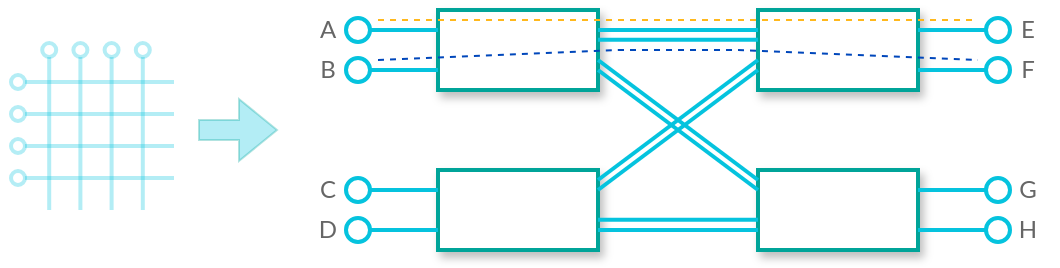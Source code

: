 <mxfile version="21.7.4" type="device">
  <diagram name="Page-1" id="3iJhMCqtSs_EPttf88cd">
    <mxGraphModel dx="912" dy="496" grid="1" gridSize="10" guides="1" tooltips="1" connect="1" arrows="1" fold="1" page="1" pageScale="1" pageWidth="850" pageHeight="1100" math="0" shadow="0">
      <root>
        <mxCell id="0" />
        <mxCell id="1" parent="0" />
        <mxCell id="t_ZIJ9nXfUMjoGaq77Y5-29" value="A" style="text;strokeColor=none;align=center;fillColor=none;html=1;verticalAlign=middle;whiteSpace=wrap;rounded=0;fontFamily=Lato;fontSource=https%3A%2F%2Ffonts.googleapis.com%2Fcss%3Ffamily%3DLato;fontColor=#666666;" parent="1" vertex="1">
          <mxGeometry x="330" y="320" width="30" height="20" as="geometry" />
        </mxCell>
        <mxCell id="t_ZIJ9nXfUMjoGaq77Y5-31" value="" style="rounded=0;whiteSpace=wrap;html=1;strokeColor=#00A499;strokeWidth=2;shadow=1;" parent="1" vertex="1">
          <mxGeometry x="400" y="320" width="80" height="40" as="geometry" />
        </mxCell>
        <mxCell id="t_ZIJ9nXfUMjoGaq77Y5-37" value="" style="endArrow=none;html=1;rounded=0;strokeWidth=2;strokeColor=#05C3DE;startArrow=oval;startFill=0;startSize=12;" parent="1" edge="1">
          <mxGeometry width="50" height="50" relative="1" as="geometry">
            <mxPoint x="360" y="330" as="sourcePoint" />
            <mxPoint x="400" y="330" as="targetPoint" />
          </mxGeometry>
        </mxCell>
        <mxCell id="t_ZIJ9nXfUMjoGaq77Y5-38" value="" style="endArrow=none;html=1;rounded=0;strokeWidth=2;strokeColor=#05C3DE;startArrow=oval;startFill=0;startSize=12;" parent="1" edge="1">
          <mxGeometry width="50" height="50" relative="1" as="geometry">
            <mxPoint x="360" y="350" as="sourcePoint" />
            <mxPoint x="400" y="350" as="targetPoint" />
          </mxGeometry>
        </mxCell>
        <mxCell id="t_ZIJ9nXfUMjoGaq77Y5-39" value="" style="rounded=0;whiteSpace=wrap;html=1;strokeColor=#00A499;strokeWidth=2;shadow=1;" parent="1" vertex="1">
          <mxGeometry x="400" y="400" width="80" height="40" as="geometry" />
        </mxCell>
        <mxCell id="t_ZIJ9nXfUMjoGaq77Y5-40" value="" style="endArrow=none;html=1;rounded=0;strokeWidth=2;strokeColor=#05C3DE;startArrow=oval;startFill=0;startSize=12;" parent="1" edge="1">
          <mxGeometry width="50" height="50" relative="1" as="geometry">
            <mxPoint x="360" y="410" as="sourcePoint" />
            <mxPoint x="400" y="410" as="targetPoint" />
          </mxGeometry>
        </mxCell>
        <mxCell id="t_ZIJ9nXfUMjoGaq77Y5-41" value="" style="endArrow=none;html=1;rounded=0;strokeWidth=2;strokeColor=#05C3DE;startArrow=oval;startFill=0;startSize=12;" parent="1" edge="1">
          <mxGeometry width="50" height="50" relative="1" as="geometry">
            <mxPoint x="360" y="430" as="sourcePoint" />
            <mxPoint x="400" y="430" as="targetPoint" />
          </mxGeometry>
        </mxCell>
        <mxCell id="t_ZIJ9nXfUMjoGaq77Y5-42" value="" style="rounded=0;whiteSpace=wrap;html=1;strokeColor=#00A499;strokeWidth=2;shadow=1;rotation=-180;container=0;" parent="1" vertex="1">
          <mxGeometry x="560" y="400" width="80" height="40" as="geometry" />
        </mxCell>
        <mxCell id="t_ZIJ9nXfUMjoGaq77Y5-43" value="" style="endArrow=none;html=1;rounded=0;strokeWidth=2;strokeColor=#05C3DE;startArrow=oval;startFill=0;startSize=12;" parent="1" edge="1">
          <mxGeometry width="50" height="50" relative="1" as="geometry">
            <mxPoint x="680" y="430" as="sourcePoint" />
            <mxPoint x="640" y="430" as="targetPoint" />
          </mxGeometry>
        </mxCell>
        <mxCell id="t_ZIJ9nXfUMjoGaq77Y5-44" value="" style="endArrow=none;html=1;rounded=0;strokeWidth=2;strokeColor=#05C3DE;startArrow=oval;startFill=0;startSize=12;" parent="1" edge="1">
          <mxGeometry width="50" height="50" relative="1" as="geometry">
            <mxPoint x="680" y="410" as="sourcePoint" />
            <mxPoint x="640" y="410" as="targetPoint" />
          </mxGeometry>
        </mxCell>
        <mxCell id="t_ZIJ9nXfUMjoGaq77Y5-45" value="" style="rounded=0;whiteSpace=wrap;html=1;strokeColor=#00A499;strokeWidth=2;shadow=1;rotation=-180;container=0;" parent="1" vertex="1">
          <mxGeometry x="560" y="320" width="80" height="40" as="geometry" />
        </mxCell>
        <mxCell id="t_ZIJ9nXfUMjoGaq77Y5-46" value="" style="endArrow=none;html=1;rounded=0;strokeWidth=2;strokeColor=#05C3DE;startArrow=oval;startFill=0;startSize=12;" parent="1" edge="1">
          <mxGeometry width="50" height="50" relative="1" as="geometry">
            <mxPoint x="680" y="350" as="sourcePoint" />
            <mxPoint x="640" y="350" as="targetPoint" />
          </mxGeometry>
        </mxCell>
        <mxCell id="t_ZIJ9nXfUMjoGaq77Y5-47" value="" style="endArrow=none;html=1;rounded=0;strokeWidth=2;strokeColor=#05C3DE;startArrow=oval;startFill=0;startSize=12;" parent="1" edge="1">
          <mxGeometry width="50" height="50" relative="1" as="geometry">
            <mxPoint x="680" y="330" as="sourcePoint" />
            <mxPoint x="640" y="330" as="targetPoint" />
          </mxGeometry>
        </mxCell>
        <mxCell id="t_ZIJ9nXfUMjoGaq77Y5-49" value="" style="endArrow=none;html=1;rounded=0;strokeWidth=2;strokeColor=#05C3DE;startArrow=none;startFill=0;startSize=12;" parent="1" edge="1">
          <mxGeometry width="50" height="50" relative="1" as="geometry">
            <mxPoint x="480" y="330" as="sourcePoint" />
            <mxPoint x="560" y="330" as="targetPoint" />
          </mxGeometry>
        </mxCell>
        <mxCell id="t_ZIJ9nXfUMjoGaq77Y5-50" value="" style="endArrow=none;html=1;rounded=0;strokeWidth=2;strokeColor=#05C3DE;startArrow=none;startFill=0;startSize=12;exitX=1;exitY=0.75;exitDx=0;exitDy=0;entryX=1;entryY=0.75;entryDx=0;entryDy=0;" parent="1" source="t_ZIJ9nXfUMjoGaq77Y5-31" target="t_ZIJ9nXfUMjoGaq77Y5-42" edge="1">
          <mxGeometry width="50" height="50" relative="1" as="geometry">
            <mxPoint x="490" y="340" as="sourcePoint" />
            <mxPoint x="570" y="340" as="targetPoint" />
          </mxGeometry>
        </mxCell>
        <mxCell id="t_ZIJ9nXfUMjoGaq77Y5-51" value="" style="endArrow=none;html=1;rounded=0;strokeWidth=2;strokeColor=#05C3DE;startArrow=none;startFill=0;startSize=12;entryX=1;entryY=0.25;entryDx=0;entryDy=0;" parent="1" target="t_ZIJ9nXfUMjoGaq77Y5-45" edge="1">
          <mxGeometry width="50" height="50" relative="1" as="geometry">
            <mxPoint x="480" y="410" as="sourcePoint" />
            <mxPoint x="560" y="410" as="targetPoint" />
          </mxGeometry>
        </mxCell>
        <mxCell id="t_ZIJ9nXfUMjoGaq77Y5-52" value="" style="endArrow=none;html=1;rounded=0;strokeWidth=2;strokeColor=#05C3DE;startArrow=none;startFill=0;startSize=12;" parent="1" edge="1">
          <mxGeometry width="50" height="50" relative="1" as="geometry">
            <mxPoint x="480" y="430" as="sourcePoint" />
            <mxPoint x="560" y="430" as="targetPoint" />
          </mxGeometry>
        </mxCell>
        <mxCell id="t_ZIJ9nXfUMjoGaq77Y5-54" value="" style="shape=flexArrow;endArrow=classic;html=1;rounded=0;strokeColor=#00A499;fillColor=#05C3DE;opacity=30;" parent="1" edge="1">
          <mxGeometry width="50" height="50" relative="1" as="geometry">
            <mxPoint x="280" y="380" as="sourcePoint" />
            <mxPoint x="320" y="380" as="targetPoint" />
          </mxGeometry>
        </mxCell>
        <mxCell id="t_ZIJ9nXfUMjoGaq77Y5-56" value="B" style="text;strokeColor=none;align=center;fillColor=none;html=1;verticalAlign=middle;whiteSpace=wrap;rounded=0;fontFamily=Lato;fontSource=https%3A%2F%2Ffonts.googleapis.com%2Fcss%3Ffamily%3DLato;fontColor=#666666;" parent="1" vertex="1">
          <mxGeometry x="330" y="340" width="30" height="20" as="geometry" />
        </mxCell>
        <mxCell id="t_ZIJ9nXfUMjoGaq77Y5-57" value="C" style="text;strokeColor=none;align=center;fillColor=none;html=1;verticalAlign=middle;whiteSpace=wrap;rounded=0;fontFamily=Lato;fontSource=https%3A%2F%2Ffonts.googleapis.com%2Fcss%3Ffamily%3DLato;fontColor=#666666;" parent="1" vertex="1">
          <mxGeometry x="330" y="400" width="30" height="20" as="geometry" />
        </mxCell>
        <mxCell id="t_ZIJ9nXfUMjoGaq77Y5-58" value="D" style="text;strokeColor=none;align=center;fillColor=none;html=1;verticalAlign=middle;whiteSpace=wrap;rounded=0;fontFamily=Lato;fontSource=https%3A%2F%2Ffonts.googleapis.com%2Fcss%3Ffamily%3DLato;fontColor=#666666;" parent="1" vertex="1">
          <mxGeometry x="330" y="420" width="30" height="20" as="geometry" />
        </mxCell>
        <mxCell id="t_ZIJ9nXfUMjoGaq77Y5-59" value="E" style="text;strokeColor=none;align=center;fillColor=none;html=1;verticalAlign=middle;whiteSpace=wrap;rounded=0;fontFamily=Lato;fontSource=https%3A%2F%2Ffonts.googleapis.com%2Fcss%3Ffamily%3DLato;fontColor=#666666;" parent="1" vertex="1">
          <mxGeometry x="680" y="320" width="30" height="20" as="geometry" />
        </mxCell>
        <mxCell id="t_ZIJ9nXfUMjoGaq77Y5-60" value="F" style="text;strokeColor=none;align=center;fillColor=none;html=1;verticalAlign=middle;whiteSpace=wrap;rounded=0;fontFamily=Lato;fontSource=https%3A%2F%2Ffonts.googleapis.com%2Fcss%3Ffamily%3DLato;fontColor=#666666;" parent="1" vertex="1">
          <mxGeometry x="680" y="340" width="30" height="20" as="geometry" />
        </mxCell>
        <mxCell id="t_ZIJ9nXfUMjoGaq77Y5-61" value="G" style="text;strokeColor=none;align=center;fillColor=none;html=1;verticalAlign=middle;whiteSpace=wrap;rounded=0;fontFamily=Lato;fontSource=https%3A%2F%2Ffonts.googleapis.com%2Fcss%3Ffamily%3DLato;fontColor=#666666;" parent="1" vertex="1">
          <mxGeometry x="680" y="400" width="30" height="20" as="geometry" />
        </mxCell>
        <mxCell id="t_ZIJ9nXfUMjoGaq77Y5-62" value="H" style="text;strokeColor=none;align=center;fillColor=none;html=1;verticalAlign=middle;whiteSpace=wrap;rounded=0;fontFamily=Lato;fontSource=https%3A%2F%2Ffonts.googleapis.com%2Fcss%3Ffamily%3DLato;fontColor=#666666;" parent="1" vertex="1">
          <mxGeometry x="680" y="420" width="30" height="20" as="geometry" />
        </mxCell>
        <mxCell id="t_ZIJ9nXfUMjoGaq77Y5-64" value="" style="endArrow=none;html=1;rounded=0;strokeWidth=1;strokeColor=#FFB81C;startArrow=none;startFill=0;startSize=12;dashed=1;" parent="1" edge="1">
          <mxGeometry width="50" height="50" relative="1" as="geometry">
            <mxPoint x="370" y="325" as="sourcePoint" />
            <mxPoint x="670" y="325" as="targetPoint" />
          </mxGeometry>
        </mxCell>
        <mxCell id="t_ZIJ9nXfUMjoGaq77Y5-65" value="" style="endArrow=none;html=1;rounded=0;strokeWidth=1;strokeColor=#0047BB;startArrow=none;startFill=0;startSize=12;dashed=1;endFill=0;jumpSize=6;" parent="1" edge="1">
          <mxGeometry width="50" height="50" relative="1" as="geometry">
            <mxPoint x="370" y="345" as="sourcePoint" />
            <mxPoint x="490" y="340" as="targetPoint" />
          </mxGeometry>
        </mxCell>
        <mxCell id="t_ZIJ9nXfUMjoGaq77Y5-69" value="" style="group" parent="1" vertex="1" connectable="0">
          <mxGeometry x="190" y="340" width="78" height="80" as="geometry" />
        </mxCell>
        <mxCell id="t_ZIJ9nXfUMjoGaq77Y5-1" value="" style="endArrow=none;html=1;rounded=0;strokeWidth=2;strokeColor=#05C3DE;startArrow=oval;startFill=0;startSize=7;opacity=30;" parent="t_ZIJ9nXfUMjoGaq77Y5-69" edge="1">
          <mxGeometry width="50" height="50" relative="1" as="geometry">
            <mxPoint y="16" as="sourcePoint" />
            <mxPoint x="78" y="16" as="targetPoint" />
          </mxGeometry>
        </mxCell>
        <mxCell id="t_ZIJ9nXfUMjoGaq77Y5-2" value="" style="endArrow=none;html=1;rounded=0;strokeWidth=2;strokeColor=#05C3DE;startArrow=oval;startFill=0;startSize=7;opacity=30;" parent="t_ZIJ9nXfUMjoGaq77Y5-69" edge="1">
          <mxGeometry width="50" height="50" relative="1" as="geometry">
            <mxPoint y="32" as="sourcePoint" />
            <mxPoint x="78" y="32" as="targetPoint" />
          </mxGeometry>
        </mxCell>
        <mxCell id="t_ZIJ9nXfUMjoGaq77Y5-3" value="" style="endArrow=none;html=1;rounded=0;strokeWidth=2;strokeColor=#05C3DE;startArrow=oval;startFill=0;startSize=7;opacity=30;" parent="t_ZIJ9nXfUMjoGaq77Y5-69" edge="1">
          <mxGeometry width="50" height="50" relative="1" as="geometry">
            <mxPoint y="48" as="sourcePoint" />
            <mxPoint x="78" y="48" as="targetPoint" />
          </mxGeometry>
        </mxCell>
        <mxCell id="t_ZIJ9nXfUMjoGaq77Y5-4" value="" style="endArrow=none;html=1;rounded=0;strokeWidth=2;strokeColor=#05C3DE;startArrow=oval;startFill=0;startSize=7;opacity=30;" parent="t_ZIJ9nXfUMjoGaq77Y5-69" edge="1">
          <mxGeometry width="50" height="50" relative="1" as="geometry">
            <mxPoint y="64" as="sourcePoint" />
            <mxPoint x="78" y="64" as="targetPoint" />
          </mxGeometry>
        </mxCell>
        <mxCell id="t_ZIJ9nXfUMjoGaq77Y5-9" value="" style="endArrow=none;html=1;rounded=0;strokeWidth=2;strokeColor=#05C3DE;startArrow=oval;startFill=0;startSize=7;opacity=30;" parent="t_ZIJ9nXfUMjoGaq77Y5-69" edge="1">
          <mxGeometry width="50" height="50" relative="1" as="geometry">
            <mxPoint x="62.4" as="sourcePoint" />
            <mxPoint x="62.4" y="80" as="targetPoint" />
          </mxGeometry>
        </mxCell>
        <mxCell id="t_ZIJ9nXfUMjoGaq77Y5-10" value="" style="endArrow=none;html=1;rounded=0;strokeWidth=2;strokeColor=#05C3DE;startArrow=oval;startFill=0;startSize=7;opacity=30;" parent="t_ZIJ9nXfUMjoGaq77Y5-69" edge="1">
          <mxGeometry width="50" height="50" relative="1" as="geometry">
            <mxPoint x="46.8" as="sourcePoint" />
            <mxPoint x="46.8" y="80" as="targetPoint" />
          </mxGeometry>
        </mxCell>
        <mxCell id="t_ZIJ9nXfUMjoGaq77Y5-11" value="" style="endArrow=none;html=1;rounded=0;strokeWidth=2;strokeColor=#05C3DE;startArrow=oval;startFill=0;startSize=7;opacity=30;" parent="t_ZIJ9nXfUMjoGaq77Y5-69" edge="1">
          <mxGeometry width="50" height="50" relative="1" as="geometry">
            <mxPoint x="31.2" as="sourcePoint" />
            <mxPoint x="31.2" y="80" as="targetPoint" />
          </mxGeometry>
        </mxCell>
        <mxCell id="t_ZIJ9nXfUMjoGaq77Y5-12" value="" style="endArrow=none;html=1;rounded=0;strokeWidth=2;strokeColor=#05C3DE;startArrow=oval;startFill=0;startSize=7;opacity=30;" parent="t_ZIJ9nXfUMjoGaq77Y5-69" edge="1">
          <mxGeometry width="50" height="50" relative="1" as="geometry">
            <mxPoint x="15.6" as="sourcePoint" />
            <mxPoint x="15.6" y="80" as="targetPoint" />
          </mxGeometry>
        </mxCell>
        <mxCell id="t_ZIJ9nXfUMjoGaq77Y5-70" value="" style="endArrow=none;html=1;rounded=0;strokeWidth=2;strokeColor=#05C3DE;startArrow=none;startFill=0;startSize=12;" parent="1" edge="1">
          <mxGeometry width="50" height="50" relative="1" as="geometry">
            <mxPoint x="480" y="334.89" as="sourcePoint" />
            <mxPoint x="560" y="334.89" as="targetPoint" />
          </mxGeometry>
        </mxCell>
        <mxCell id="t_ZIJ9nXfUMjoGaq77Y5-71" value="" style="endArrow=none;html=1;rounded=0;strokeWidth=2;strokeColor=#05C3DE;startArrow=none;startFill=0;startSize=12;" parent="1" edge="1">
          <mxGeometry width="50" height="50" relative="1" as="geometry">
            <mxPoint x="480" y="424.89" as="sourcePoint" />
            <mxPoint x="560" y="424.89" as="targetPoint" />
          </mxGeometry>
        </mxCell>
        <mxCell id="t_ZIJ9nXfUMjoGaq77Y5-72" value="" style="endArrow=none;html=1;rounded=0;strokeWidth=2;strokeColor=#05C3DE;startArrow=none;startFill=0;startSize=12;exitX=1;exitY=0.75;exitDx=0;exitDy=0;entryX=1;entryY=0.75;entryDx=0;entryDy=0;" parent="1" edge="1">
          <mxGeometry width="50" height="50" relative="1" as="geometry">
            <mxPoint x="480" y="345" as="sourcePoint" />
            <mxPoint x="560" y="405" as="targetPoint" />
          </mxGeometry>
        </mxCell>
        <mxCell id="t_ZIJ9nXfUMjoGaq77Y5-73" value="" style="endArrow=none;html=1;rounded=0;strokeWidth=2;strokeColor=#05C3DE;startArrow=none;startFill=0;startSize=12;entryX=1;entryY=0.25;entryDx=0;entryDy=0;" parent="1" edge="1">
          <mxGeometry width="50" height="50" relative="1" as="geometry">
            <mxPoint x="480" y="405" as="sourcePoint" />
            <mxPoint x="560" y="345" as="targetPoint" />
          </mxGeometry>
        </mxCell>
        <mxCell id="t_ZIJ9nXfUMjoGaq77Y5-74" value="" style="endArrow=none;html=1;rounded=0;strokeWidth=1;strokeColor=#0047BB;startArrow=none;startFill=0;startSize=12;dashed=1;endFill=0;jumpSize=6;" parent="1" edge="1">
          <mxGeometry width="50" height="50" relative="1" as="geometry">
            <mxPoint x="550" y="340" as="sourcePoint" />
            <mxPoint x="670" y="345" as="targetPoint" />
          </mxGeometry>
        </mxCell>
        <mxCell id="t_ZIJ9nXfUMjoGaq77Y5-75" value="" style="endArrow=none;html=1;rounded=0;strokeWidth=1;strokeColor=#0047BB;startArrow=none;startFill=0;startSize=12;dashed=1;endFill=0;jumpSize=6;" parent="1" edge="1">
          <mxGeometry width="50" height="50" relative="1" as="geometry">
            <mxPoint x="490" y="340" as="sourcePoint" />
            <mxPoint x="550" y="340" as="targetPoint" />
          </mxGeometry>
        </mxCell>
      </root>
    </mxGraphModel>
  </diagram>
</mxfile>
